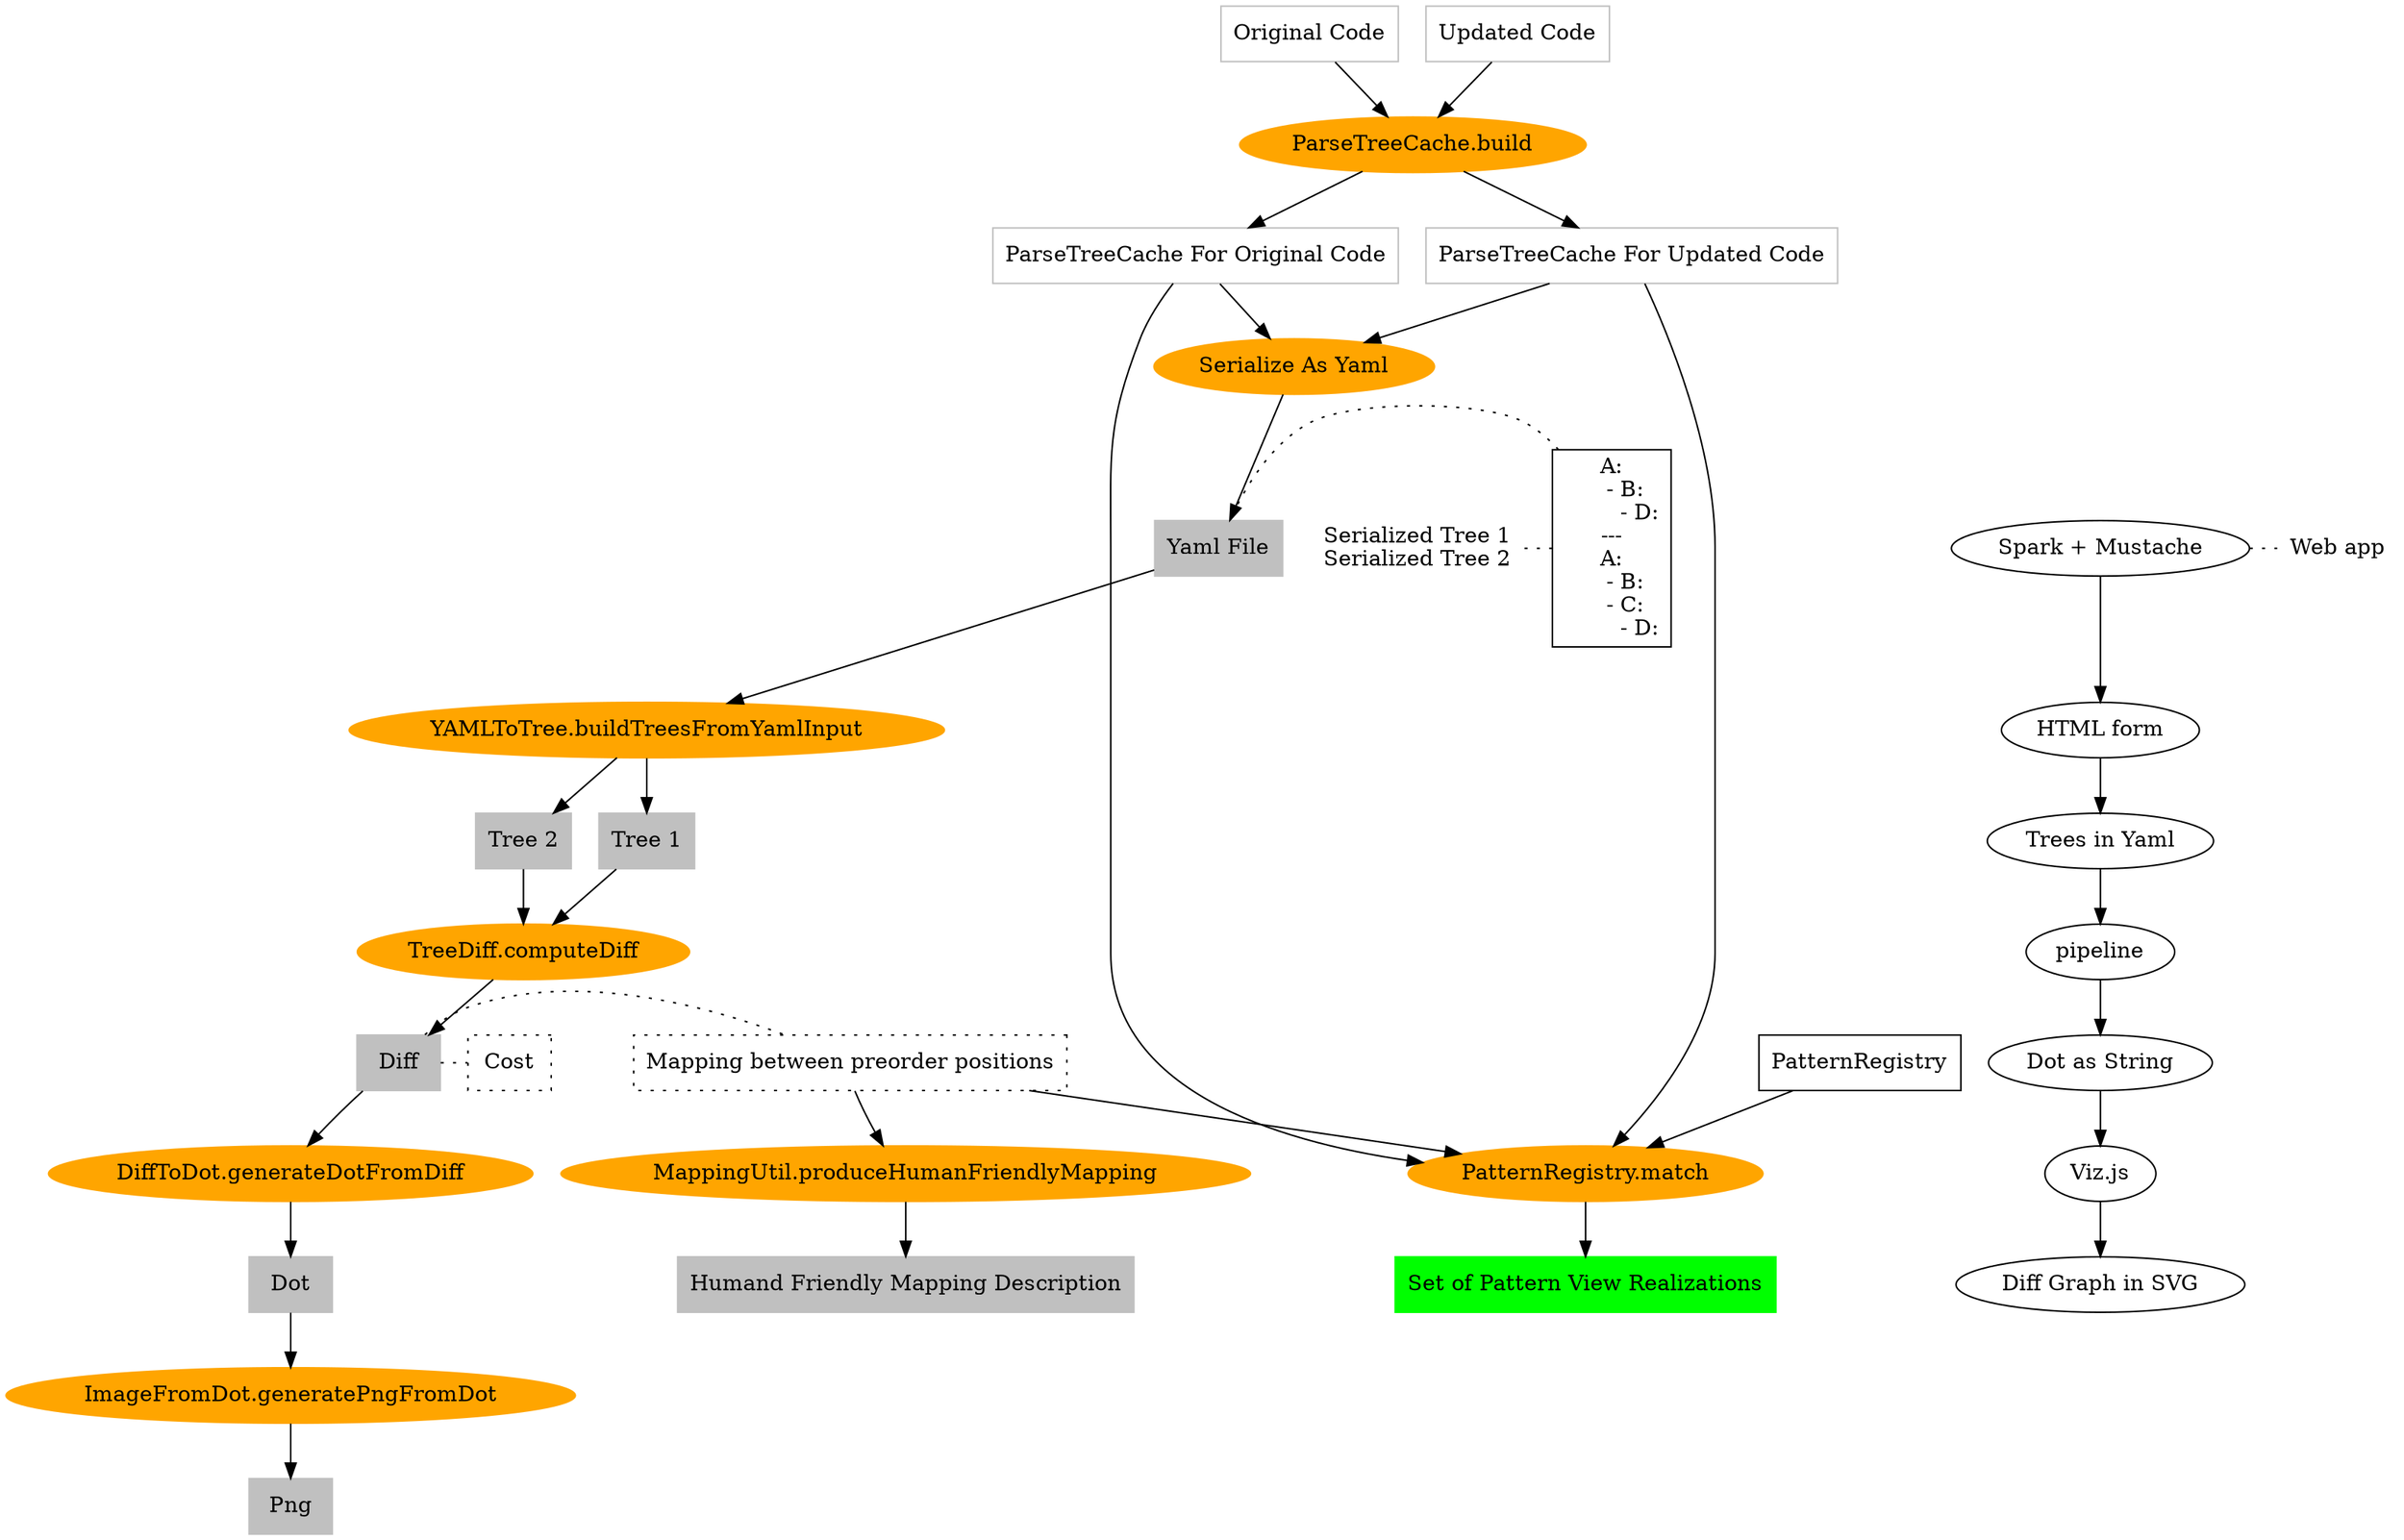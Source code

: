 digraph G {
  "Original Code" [shape=box color=gray];
  "Updated Code" [shape=box color=gray];
  "ParseTreeCache For Original Code" [shape=box color=gray];
  "ParseTreeCache For Updated Code" [shape=box color=gray];
  "ParseTreeCache.build" [color=orange style=filled];
  "Original Code" -> "ParseTreeCache.build";
  "Updated Code" -> "ParseTreeCache.build";
  "ParseTreeCache.build" -> "ParseTreeCache For Original Code";
  "ParseTreeCache.build" -> "ParseTreeCache For Updated Code";
  "Serialize As Yaml" [color=orange style=filled];
  "ParseTreeCache For Original Code" -> "Serialize As Yaml";
  "ParseTreeCache For Updated Code" -> "Serialize As Yaml";
  "Serialize As Yaml" -> "Yaml File";

  
  "YamlContentLabel" [label="Serialized Tree 1\nSerialized Tree 2" shape=plaintext];
  "Yaml File" [shape=box color=gray style=filled];
  "YamlContent" [label="A:\n    - B:\n        - D:\n---\nA:\n    - B:\n    - C:\n        - D:" shape=box];
  { rank=same; "Yaml File" "YamlContent" "YamlContentLabel" }
  "Tree 1" [shape=box color=gray style=filled];
  "Tree 2" [shape=box color=gray style=filled];
  "Diff" [group=g1 shape=box color=gray style=filled];
  "Dot" [shape=box color=gray style=filled];
  "Png" [shape=box color=gray style=filled];
  "Humand Friendly Mapping Description" [shape=box color=gray style=filled];
  "Cost" [shape=box style=dotted];
  "Mapping between preorder positions" [group=g3 shape=box style=dotted];

  "YAMLToTree.buildTreesFromYamlInput" [color=orange style=filled];
  "TreeDiff.computeDiff" [color=orange style=filled];
  "DiffToDot.generateDotFromDiff" [group=g2 color=orange style=filled];
  "ImageFromDot.generatePngFromDot" [color=orange style=filled];
  "MappingUtil.produceHumanFriendlyMapping" [group=g4 color=orange style=filled];
  { rank=same; "DiffToDot.generateDotFromDiff" "MappingUtil.produceHumanFriendlyMapping" };
  { rank=same; "Diff" "Mapping between preorder positions" "Cost"};


  "Spark + Mustache";
  "WebLabel" [label="Web app" shape=plaintext];
  "Spark + Mustache" -> "WebLabel" [style=dotted arrowhead=none];
  "Spark + Mustache" -> "HTML form" -> "Trees in Yaml" -> "pipeline" -> "Dot as String" -> "Viz.js" -> "Diff Graph in SVG";
  { rank=same; "Yaml File" "Spark + Mustache" "WebLabel" }

  "YamlContentLabel" -> "YamlContent" [style=dotted arrowhead=none];
  "YamlContent" -> "Yaml File" [style=dotted arrowhead=none];

  "Yaml File" -> "YAMLToTree.buildTreesFromYamlInput";
  "YAMLToTree.buildTreesFromYamlInput" -> "Tree 1";
  "YAMLToTree.buildTreesFromYamlInput" -> "Tree 2";
  "Tree 1" -> "TreeDiff.computeDiff";
  "Tree 2" -> "TreeDiff.computeDiff";
  "TreeDiff.computeDiff" -> "Diff";
  "Diff" -> "Cost" [style=dotted arrowhead=none];
  "Diff" -> "Mapping between preorder positions" [style=dotted arrowhead=none];

  "Mapping between preorder positions" -> "MappingUtil.produceHumanFriendlyMapping";
  "MappingUtil.produceHumanFriendlyMapping" -> "Humand Friendly Mapping Description";

  "Diff" -> "DiffToDot.generateDotFromDiff";
  "DiffToDot.generateDotFromDiff" -> "Dot";
  "Dot" -> "ImageFromDot.generatePngFromDot";
  "ImageFromDot.generatePngFromDot" -> "Png";

  "PatternRegistry" [shape=box];
  "PatternRegistry" -> "PatternRegistry.match";
  "ParseTreeCache For Original Code" -> "PatternRegistry.match";
  "ParseTreeCache For Updated Code" -> "PatternRegistry.match";
  "Mapping between preorder positions" -> "PatternRegistry.match";
  "PatternRegistry.match" -> "Set of Pattern View Realizations";
  "Set of Pattern View Realizations" [shape=box color=green style=filled];
  "PatternRegistry.match" [color=orange style=filled];

  edge[style=invis];
  "Diff" -> "DiffToDot.generateDotFromDiff";
  "Mapping between preorder positions" -> "MappingUtil.produceHumanFriendlyMapping";
}
